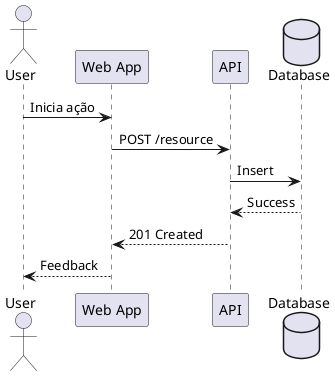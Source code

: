 @startuml
actor User
participant "Web App" as Web
participant "API" as API
database "Database" as DB

User -> Web: Inicia ação
Web -> API: POST /resource
API -> DB: Insert
DB --> API: Success
API --> Web: 201 Created
Web --> User: Feedback
@enduml 